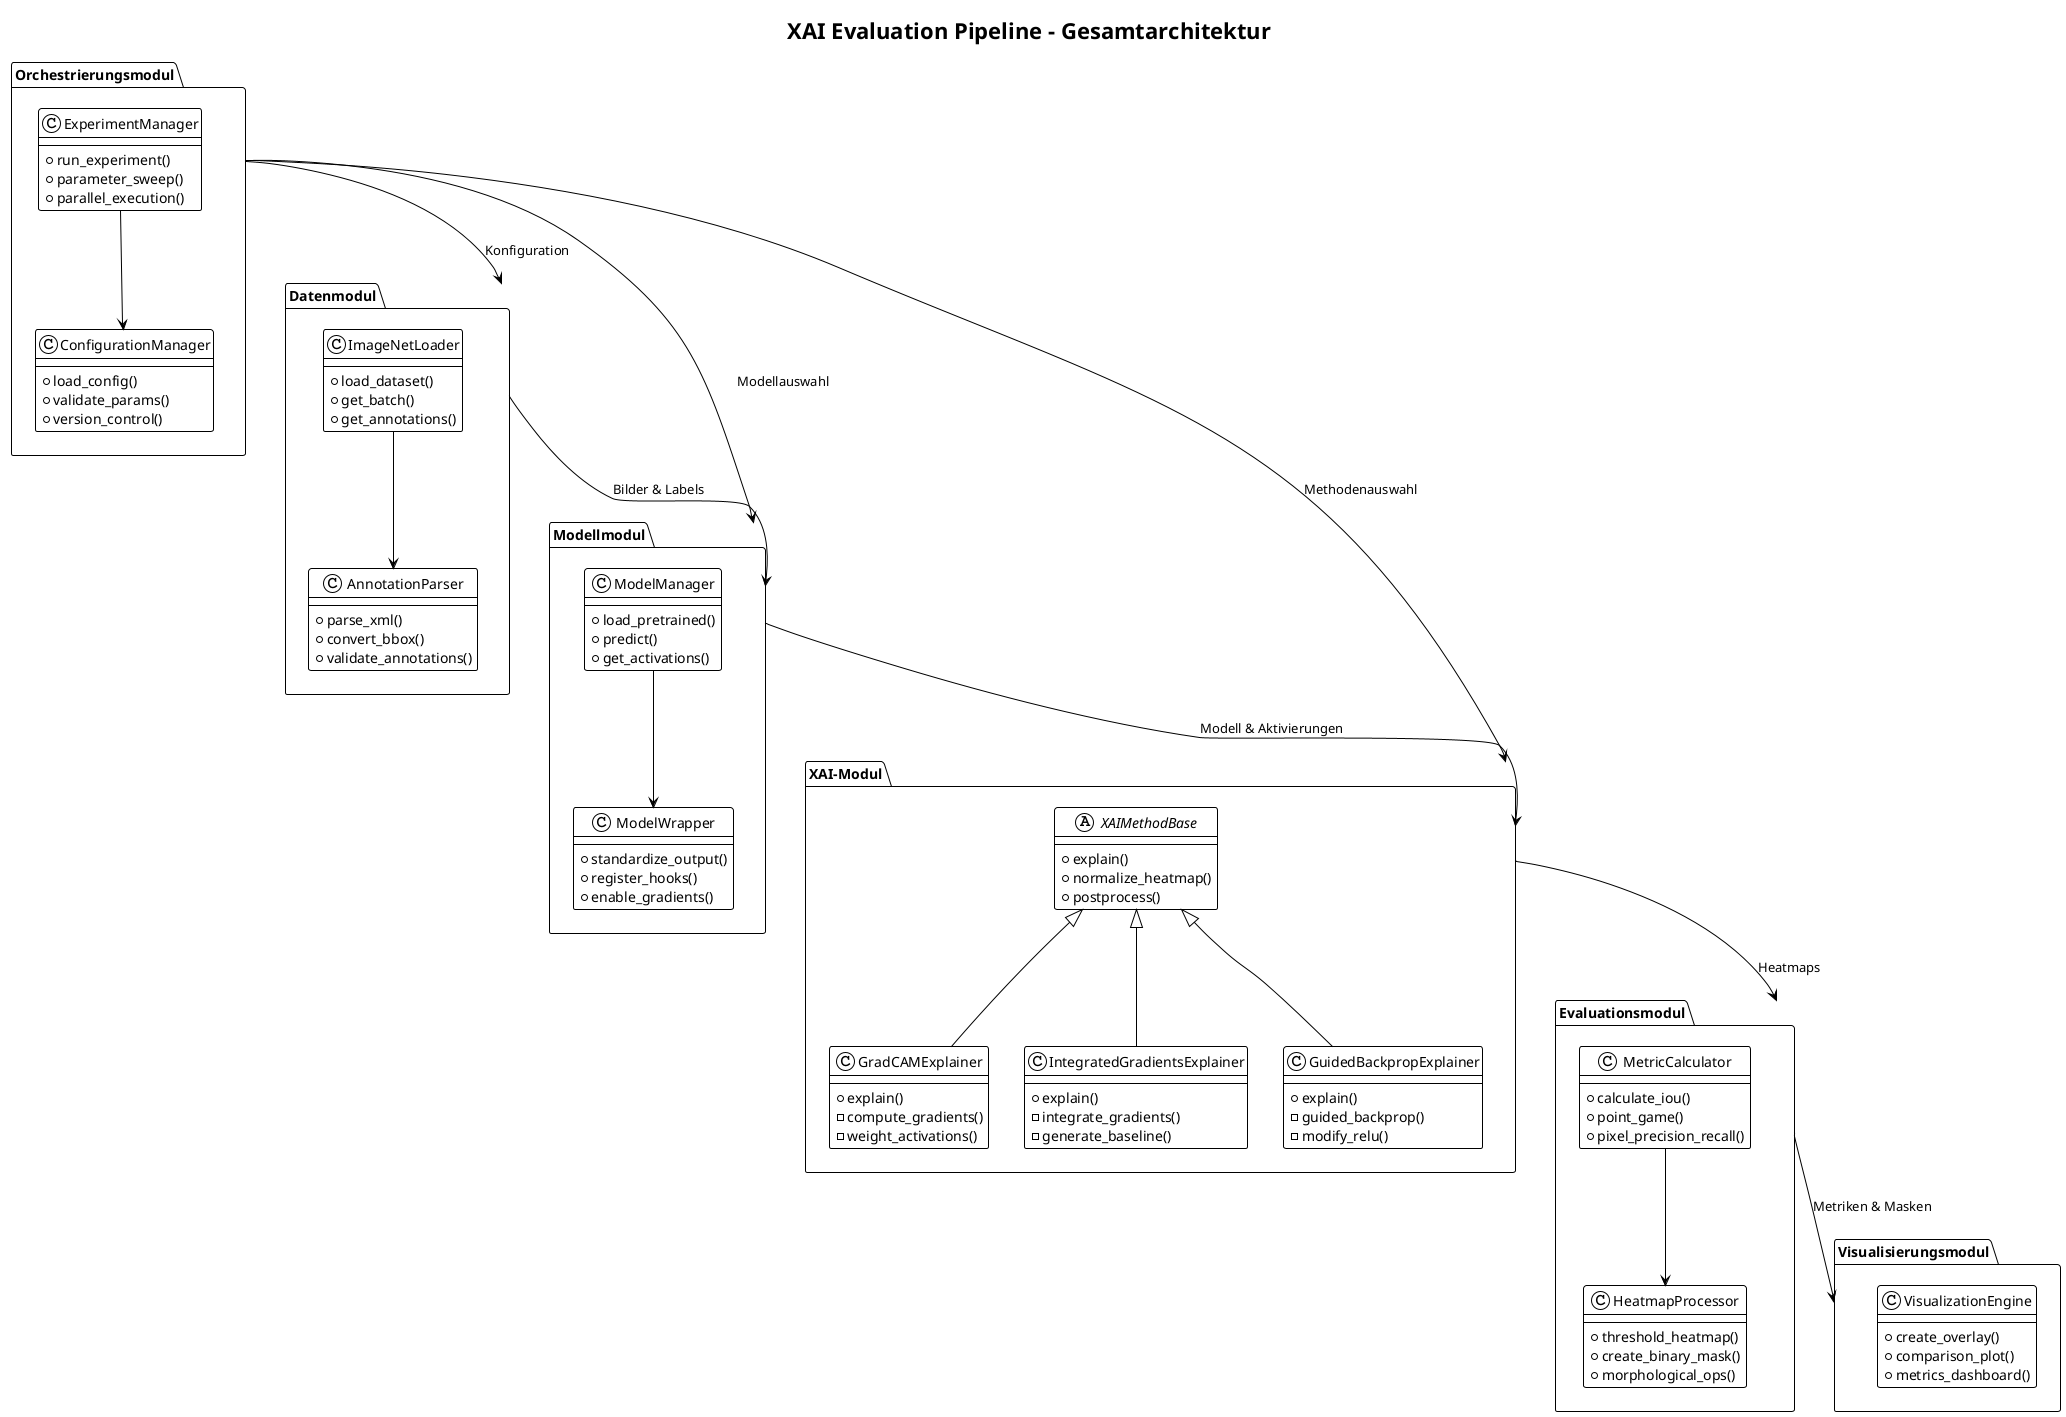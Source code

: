@startuml pipeline_overview
!theme plain
title XAI Evaluation Pipeline - Gesamtarchitektur

package "Datenmodul" as DataModule {
  class ImageNetLoader {
    +load_dataset()
    +get_batch()
    +get_annotations()
  }

  class AnnotationParser {
    +parse_xml()
    +convert_bbox()
    +validate_annotations()
  }
}

package "Modellmodul" as ModelModule {
  class ModelManager {
    +load_pretrained()
    +predict()
    +get_activations()
  }

  class ModelWrapper {
    +standardize_output()
    +register_hooks()
    +enable_gradients()
  }
}

package "XAI-Modul" as XAIModule {
  abstract class XAIMethodBase {
    +explain()
    +normalize_heatmap()
    +postprocess()
  }

  class GradCAMExplainer {
    +explain()
    -compute_gradients()
    -weight_activations()
  }

  class IntegratedGradientsExplainer {
    +explain()
    -integrate_gradients()
    -generate_baseline()
  }

  class GuidedBackpropExplainer {
    +explain()
    -guided_backprop()
    -modify_relu()
  }
}

package "Evaluationsmodul" as EvalModule {
  class MetricCalculator {
    +calculate_iou()
    +point_game()
    +pixel_precision_recall()
  }

  class HeatmapProcessor {
    +threshold_heatmap()
    +create_binary_mask()
    +morphological_ops()
  }
}

package "Visualisierungsmodul" as VisModule {
  class VisualizationEngine {
    +create_overlay()
    +comparison_plot()
    +metrics_dashboard()
  }
}

package "Orchestrierungsmodul" as OrchModule {
  class ExperimentManager {
    +run_experiment()
    +parameter_sweep()
    +parallel_execution()
  }

  class ConfigurationManager {
    +load_config()
    +validate_params()
    +version_control()
  }
}

' Beziehungen
ImageNetLoader --> AnnotationParser
ModelManager --> ModelWrapper
XAIMethodBase <|-- GradCAMExplainer
XAIMethodBase <|-- IntegratedGradientsExplainer
XAIMethodBase <|-- GuidedBackpropExplainer
MetricCalculator --> HeatmapProcessor
ExperimentManager --> ConfigurationManager

' Hauptdatenfluss
DataModule --> ModelModule : Bilder & Labels
ModelModule --> XAIModule : Modell & Aktivierungen
XAIModule --> EvalModule : Heatmaps
EvalModule --> VisModule : Metriken & Masken
OrchModule --> DataModule : Konfiguration
OrchModule --> ModelModule : Modellauswahl
OrchModule --> XAIModule : Methodenauswahl

@enduml







